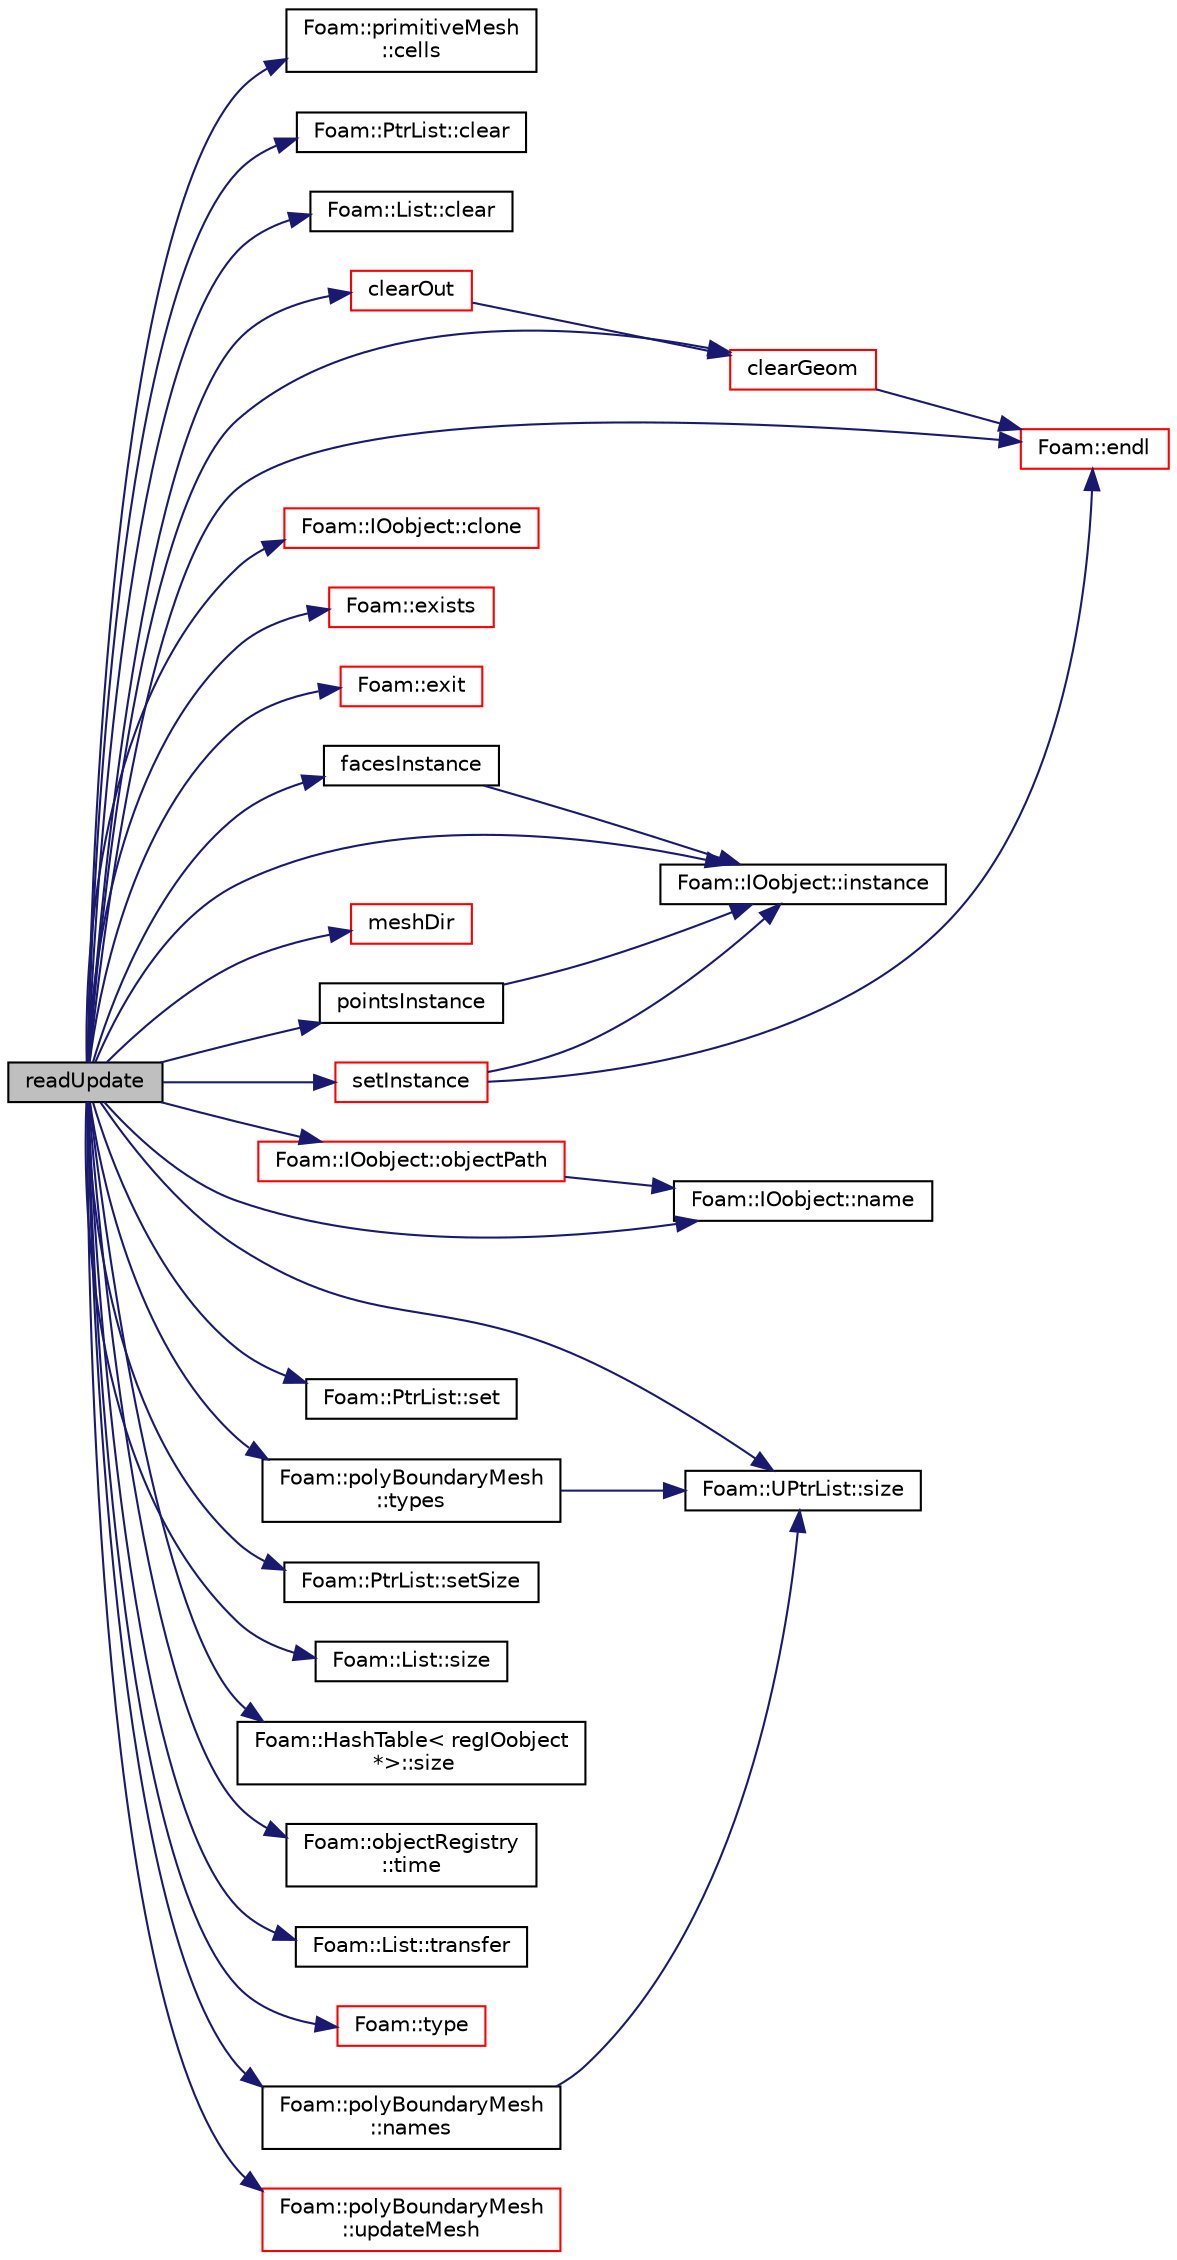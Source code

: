 digraph "readUpdate"
{
  bgcolor="transparent";
  edge [fontname="Helvetica",fontsize="10",labelfontname="Helvetica",labelfontsize="10"];
  node [fontname="Helvetica",fontsize="10",shape=record];
  rankdir="LR";
  Node17491 [label="readUpdate",height=0.2,width=0.4,color="black", fillcolor="grey75", style="filled", fontcolor="black"];
  Node17491 -> Node17492 [color="midnightblue",fontsize="10",style="solid",fontname="Helvetica"];
  Node17492 [label="Foam::primitiveMesh\l::cells",height=0.2,width=0.4,color="black",URL="$a28685.html#af19bf800d725a623c7b1d0101d65e7d3"];
  Node17491 -> Node17493 [color="midnightblue",fontsize="10",style="solid",fontname="Helvetica"];
  Node17493 [label="Foam::PtrList::clear",height=0.2,width=0.4,color="black",URL="$a27029.html#ac8bb3912a3ce86b15842e79d0b421204",tooltip="Clear the PtrList, i.e. set size to zero deleting all the. "];
  Node17491 -> Node17494 [color="midnightblue",fontsize="10",style="solid",fontname="Helvetica"];
  Node17494 [label="Foam::List::clear",height=0.2,width=0.4,color="black",URL="$a26833.html#ac8bb3912a3ce86b15842e79d0b421204",tooltip="Clear the list, i.e. set size to zero. "];
  Node17491 -> Node17495 [color="midnightblue",fontsize="10",style="solid",fontname="Helvetica"];
  Node17495 [label="clearGeom",height=0.2,width=0.4,color="red",URL="$a28565.html#a499a7f858dc495c47b618e168fec6372",tooltip="Clear geometry. "];
  Node17495 -> Node17496 [color="midnightblue",fontsize="10",style="solid",fontname="Helvetica"];
  Node17496 [label="Foam::endl",height=0.2,width=0.4,color="red",URL="$a21851.html#a2db8fe02a0d3909e9351bb4275b23ce4",tooltip="Add newline and flush stream. "];
  Node17491 -> Node17501 [color="midnightblue",fontsize="10",style="solid",fontname="Helvetica"];
  Node17501 [label="clearOut",height=0.2,width=0.4,color="red",URL="$a28565.html#af320697688df08f1438d37a86bcaf25d",tooltip="Clear all geometry and addressing unnecessary for CFD. "];
  Node17501 -> Node17495 [color="midnightblue",fontsize="10",style="solid",fontname="Helvetica"];
  Node17491 -> Node17503 [color="midnightblue",fontsize="10",style="solid",fontname="Helvetica"];
  Node17503 [label="Foam::IOobject::clone",height=0.2,width=0.4,color="red",URL="$a27249.html#a2586aa9ac4b54cdfc2bb9ed7780d4602",tooltip="Clone. "];
  Node17491 -> Node17496 [color="midnightblue",fontsize="10",style="solid",fontname="Helvetica"];
  Node17491 -> Node17509 [color="midnightblue",fontsize="10",style="solid",fontname="Helvetica"];
  Node17509 [label="Foam::exists",height=0.2,width=0.4,color="red",URL="$a21851.html#a361e3374754d656658e0dc4a8310ce32",tooltip="Does the name exist (as DIRECTORY or FILE) in the file system? "];
  Node17491 -> Node17516 [color="midnightblue",fontsize="10",style="solid",fontname="Helvetica"];
  Node17516 [label="Foam::exit",height=0.2,width=0.4,color="red",URL="$a21851.html#a06ca7250d8e89caf05243ec094843642"];
  Node17491 -> Node17563 [color="midnightblue",fontsize="10",style="solid",fontname="Helvetica"];
  Node17563 [label="facesInstance",height=0.2,width=0.4,color="black",URL="$a28565.html#a10996bb0856e3630cd8cfb5a803e00fa",tooltip="Return the current instance directory for faces. "];
  Node17563 -> Node17564 [color="midnightblue",fontsize="10",style="solid",fontname="Helvetica"];
  Node17564 [label="Foam::IOobject::instance",height=0.2,width=0.4,color="black",URL="$a27249.html#acac6de003b420b848571b5064e50ed89"];
  Node17491 -> Node17564 [color="midnightblue",fontsize="10",style="solid",fontname="Helvetica"];
  Node17491 -> Node17565 [color="midnightblue",fontsize="10",style="solid",fontname="Helvetica"];
  Node17565 [label="meshDir",height=0.2,width=0.4,color="red",URL="$a28565.html#a35bc3ae2032ce6d7dda00f90cd70414a",tooltip="Return the local mesh directory (dbDir()/meshSubDir) "];
  Node17491 -> Node17574 [color="midnightblue",fontsize="10",style="solid",fontname="Helvetica"];
  Node17574 [label="Foam::IOobject::name",height=0.2,width=0.4,color="black",URL="$a27249.html#acc80e00a8ac919288fb55bd14cc88bf6",tooltip="Return name. "];
  Node17491 -> Node17844 [color="midnightblue",fontsize="10",style="solid",fontname="Helvetica"];
  Node17844 [label="Foam::polyBoundaryMesh\l::names",height=0.2,width=0.4,color="black",URL="$a28557.html#ada6aa4fc7adb36994dc5e27d319a3acc",tooltip="Return a list of patch names. "];
  Node17844 -> Node17845 [color="midnightblue",fontsize="10",style="solid",fontname="Helvetica"];
  Node17845 [label="Foam::UPtrList::size",height=0.2,width=0.4,color="black",URL="$a27101.html#a47b3bf30da1eb3ab8076b5fbe00e0494",tooltip="Return the number of elements in the UPtrList. "];
  Node17491 -> Node17576 [color="midnightblue",fontsize="10",style="solid",fontname="Helvetica"];
  Node17576 [label="Foam::IOobject::objectPath",height=0.2,width=0.4,color="red",URL="$a27249.html#a3a7ece5c1251c6be1f7812d4dba5fb7a",tooltip="Return complete path + object name. "];
  Node17576 -> Node17574 [color="midnightblue",fontsize="10",style="solid",fontname="Helvetica"];
  Node17491 -> Node17612 [color="midnightblue",fontsize="10",style="solid",fontname="Helvetica"];
  Node17612 [label="pointsInstance",height=0.2,width=0.4,color="black",URL="$a28565.html#a7df95c7a47b76ed22343bc466e73aac5",tooltip="Return the current instance directory for points. "];
  Node17612 -> Node17564 [color="midnightblue",fontsize="10",style="solid",fontname="Helvetica"];
  Node17491 -> Node17785 [color="midnightblue",fontsize="10",style="solid",fontname="Helvetica"];
  Node17785 [label="Foam::PtrList::set",height=0.2,width=0.4,color="black",URL="$a27029.html#a2d4fe99e7a41d6359b3c1946995622a0",tooltip="Is element set. "];
  Node17491 -> Node17690 [color="midnightblue",fontsize="10",style="solid",fontname="Helvetica"];
  Node17690 [label="setInstance",height=0.2,width=0.4,color="red",URL="$a28565.html#add9813891a074bebd77384af1717b0bf",tooltip="Set the instance for mesh files. "];
  Node17690 -> Node17496 [color="midnightblue",fontsize="10",style="solid",fontname="Helvetica"];
  Node17690 -> Node17564 [color="midnightblue",fontsize="10",style="solid",fontname="Helvetica"];
  Node17491 -> Node17676 [color="midnightblue",fontsize="10",style="solid",fontname="Helvetica"];
  Node17676 [label="Foam::PtrList::setSize",height=0.2,width=0.4,color="black",URL="$a27029.html#aedb985ffeaf1bdbfeccc2a8730405703",tooltip="Reset size of PtrList. If extending the PtrList, new entries are. "];
  Node17491 -> Node17626 [color="midnightblue",fontsize="10",style="solid",fontname="Helvetica"];
  Node17626 [label="Foam::List::size",height=0.2,width=0.4,color="black",URL="$a26833.html#a8a5f6fa29bd4b500caf186f60245b384",tooltip="Override size to be inconsistent with allocated storage. "];
  Node17491 -> Node17845 [color="midnightblue",fontsize="10",style="solid",fontname="Helvetica"];
  Node17491 -> Node17681 [color="midnightblue",fontsize="10",style="solid",fontname="Helvetica"];
  Node17681 [label="Foam::HashTable\< regIOobject\l *\>::size",height=0.2,width=0.4,color="black",URL="$a26841.html#a47b3bf30da1eb3ab8076b5fbe00e0494",tooltip="Return number of elements in table. "];
  Node17491 -> Node17507 [color="midnightblue",fontsize="10",style="solid",fontname="Helvetica"];
  Node17507 [label="Foam::objectRegistry\l::time",height=0.2,width=0.4,color="black",URL="$a27433.html#a0d94096809fe3376b29a2a29ca11bb18",tooltip="Return time. "];
  Node17491 -> Node17846 [color="midnightblue",fontsize="10",style="solid",fontname="Helvetica"];
  Node17846 [label="Foam::List::transfer",height=0.2,width=0.4,color="black",URL="$a26833.html#a25ad1d2084d16b234b0cf91c07e832c0",tooltip="Transfer the contents of the argument List into this list. "];
  Node17491 -> Node17664 [color="midnightblue",fontsize="10",style="solid",fontname="Helvetica"];
  Node17664 [label="Foam::type",height=0.2,width=0.4,color="red",URL="$a21851.html#aec48583af672626378f501eb9fc32cd1",tooltip="Return the file type: DIRECTORY or FILE. "];
  Node17491 -> Node17847 [color="midnightblue",fontsize="10",style="solid",fontname="Helvetica"];
  Node17847 [label="Foam::polyBoundaryMesh\l::types",height=0.2,width=0.4,color="black",URL="$a28557.html#a490151358261bc309e986c460537574d",tooltip="Return a list of patch types. "];
  Node17847 -> Node17845 [color="midnightblue",fontsize="10",style="solid",fontname="Helvetica"];
  Node17491 -> Node17683 [color="midnightblue",fontsize="10",style="solid",fontname="Helvetica"];
  Node17683 [label="Foam::polyBoundaryMesh\l::updateMesh",height=0.2,width=0.4,color="red",URL="$a28557.html#ae5693a309a936ac1040dd48c2881677f",tooltip="Correct polyBoundaryMesh after topology update. "];
}
